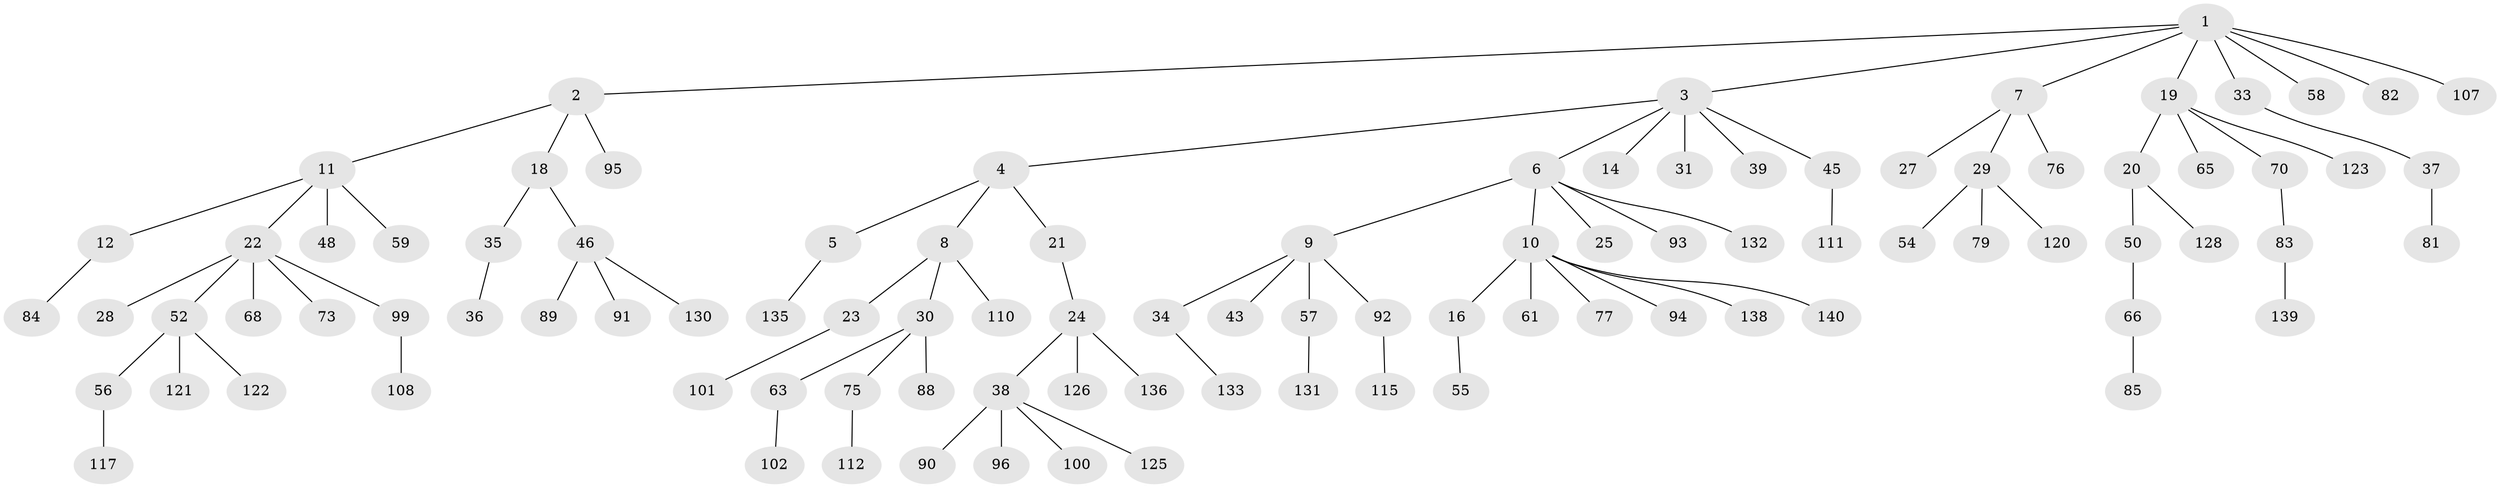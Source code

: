 // original degree distribution, {8: 0.014285714285714285, 5: 0.05714285714285714, 3: 0.11428571428571428, 7: 0.007142857142857143, 4: 0.04285714285714286, 6: 0.014285714285714285, 2: 0.18571428571428572, 1: 0.5642857142857143}
// Generated by graph-tools (version 1.1) at 2025/11/02/27/25 16:11:27]
// undirected, 98 vertices, 97 edges
graph export_dot {
graph [start="1"]
  node [color=gray90,style=filled];
  1 [super="+74"];
  2 [super="+64"];
  3 [super="+32"];
  4 [super="+67"];
  5 [super="+40"];
  6 [super="+26"];
  7 [super="+71"];
  8 [super="+15"];
  9 [super="+13"];
  10 [super="+17"];
  11 [super="+127"];
  12;
  14;
  16;
  18 [super="+98"];
  19 [super="+53"];
  20 [super="+80"];
  21 [super="+137"];
  22 [super="+51"];
  23 [super="+49"];
  24 [super="+105"];
  25;
  27;
  28 [super="+134"];
  29 [super="+44"];
  30 [super="+42"];
  31;
  33 [super="+86"];
  34;
  35 [super="+78"];
  36 [super="+72"];
  37 [super="+41"];
  38 [super="+47"];
  39;
  43;
  45 [super="+118"];
  46 [super="+62"];
  48 [super="+103"];
  50 [super="+104"];
  52 [super="+69"];
  54;
  55 [super="+113"];
  56 [super="+87"];
  57 [super="+60"];
  58;
  59;
  61;
  63;
  65 [super="+109"];
  66;
  68;
  70 [super="+106"];
  73;
  75;
  76 [super="+129"];
  77 [super="+114"];
  79;
  81;
  82;
  83 [super="+97"];
  84;
  85;
  88;
  89;
  90;
  91;
  92 [super="+119"];
  93;
  94;
  95;
  96;
  99;
  100;
  101;
  102;
  107;
  108;
  110;
  111;
  112;
  115 [super="+116"];
  117;
  120;
  121;
  122 [super="+124"];
  123;
  125;
  126;
  128;
  130;
  131;
  132;
  133;
  135;
  136;
  138;
  139;
  140;
  1 -- 2;
  1 -- 3;
  1 -- 7;
  1 -- 19;
  1 -- 33;
  1 -- 58;
  1 -- 107;
  1 -- 82;
  2 -- 11;
  2 -- 18;
  2 -- 95;
  3 -- 4;
  3 -- 6;
  3 -- 14;
  3 -- 31;
  3 -- 39;
  3 -- 45;
  4 -- 5;
  4 -- 8;
  4 -- 21;
  5 -- 135;
  6 -- 9;
  6 -- 10;
  6 -- 25;
  6 -- 93;
  6 -- 132;
  7 -- 27;
  7 -- 29;
  7 -- 76;
  8 -- 23;
  8 -- 30;
  8 -- 110;
  9 -- 34;
  9 -- 43;
  9 -- 92;
  9 -- 57;
  10 -- 16;
  10 -- 61;
  10 -- 138;
  10 -- 140;
  10 -- 77;
  10 -- 94;
  11 -- 12;
  11 -- 22;
  11 -- 48;
  11 -- 59;
  12 -- 84;
  16 -- 55;
  18 -- 35;
  18 -- 46;
  19 -- 20;
  19 -- 123;
  19 -- 65;
  19 -- 70;
  20 -- 50;
  20 -- 128;
  21 -- 24;
  22 -- 28;
  22 -- 68;
  22 -- 73;
  22 -- 99;
  22 -- 52;
  23 -- 101;
  24 -- 38;
  24 -- 126;
  24 -- 136;
  29 -- 54;
  29 -- 79;
  29 -- 120;
  30 -- 63;
  30 -- 88;
  30 -- 75;
  33 -- 37;
  34 -- 133;
  35 -- 36;
  37 -- 81;
  38 -- 96;
  38 -- 100;
  38 -- 125;
  38 -- 90;
  45 -- 111;
  46 -- 91;
  46 -- 89;
  46 -- 130;
  50 -- 66;
  52 -- 56;
  52 -- 122;
  52 -- 121;
  56 -- 117;
  57 -- 131;
  63 -- 102;
  66 -- 85;
  70 -- 83;
  75 -- 112;
  83 -- 139;
  92 -- 115;
  99 -- 108;
}
